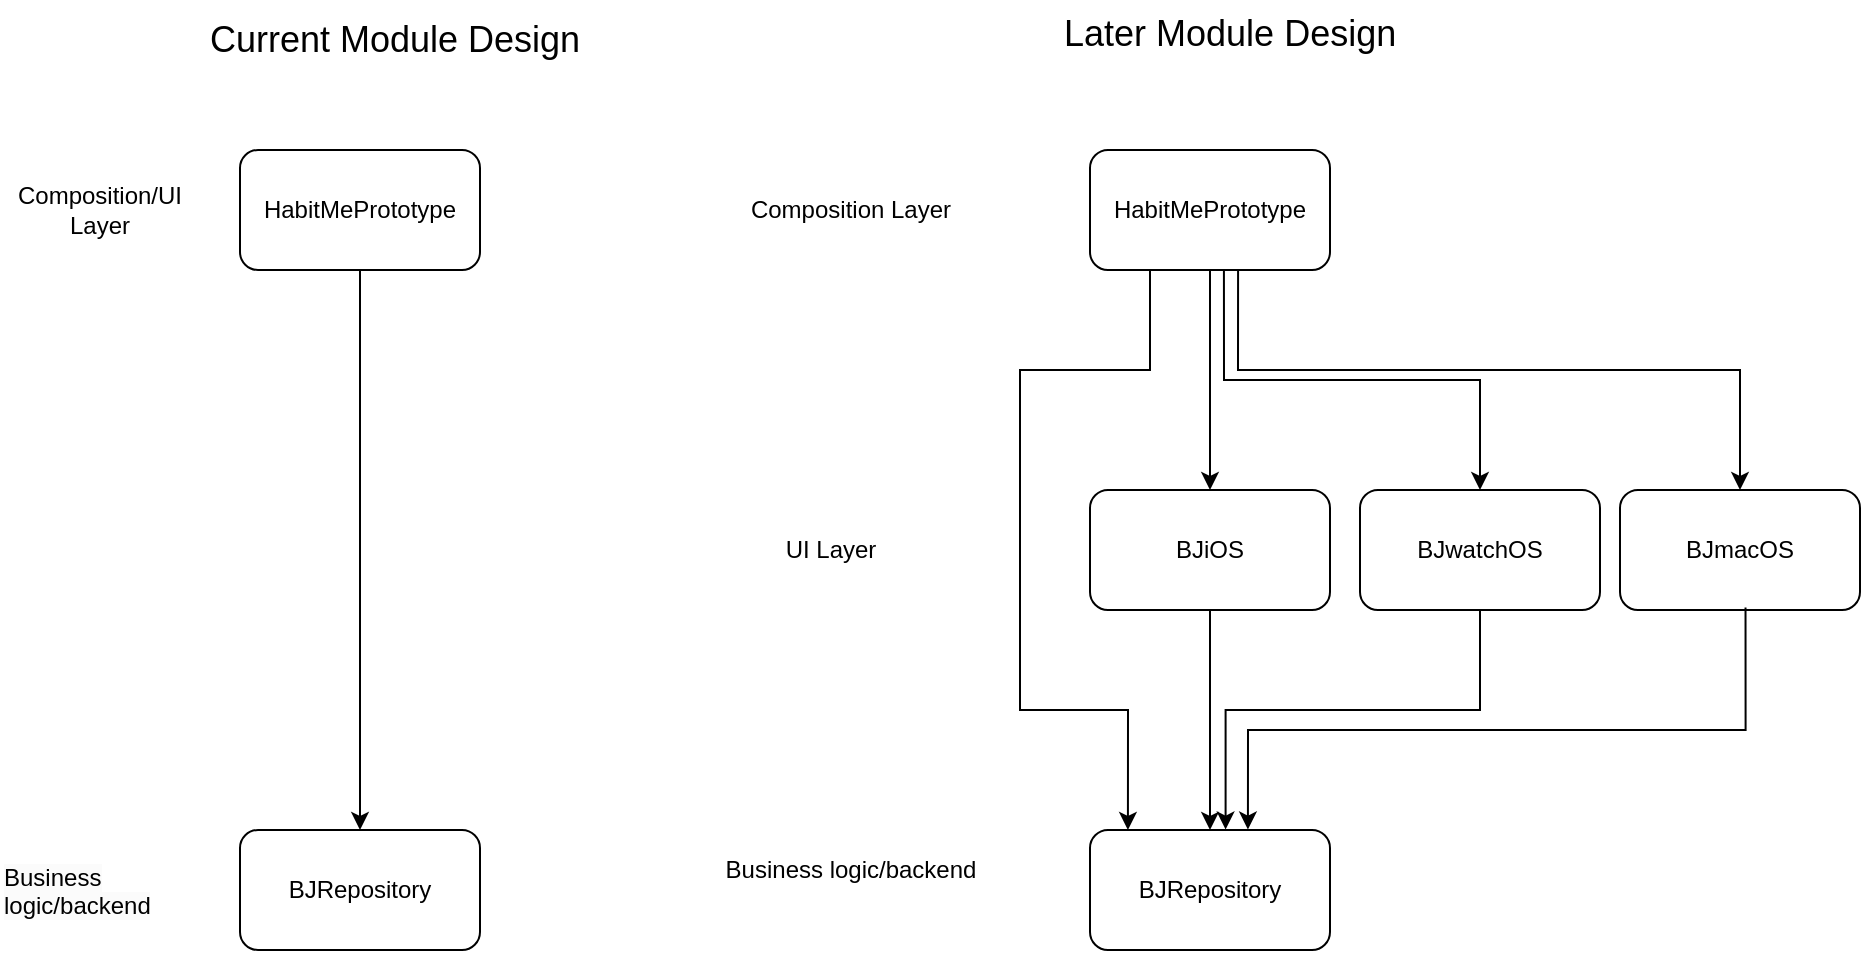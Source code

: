 <mxfile version="23.1.5" type="github">
  <diagram name="Page-1" id="viylSCbYCMRI-oeHruUv">
    <mxGraphModel dx="1306" dy="819" grid="1" gridSize="10" guides="1" tooltips="1" connect="1" arrows="1" fold="1" page="1" pageScale="1" pageWidth="850" pageHeight="1100" math="0" shadow="0">
      <root>
        <mxCell id="0" />
        <mxCell id="1" parent="0" />
        <mxCell id="X116DQQUG0WivFADeAh4-4" value="" style="edgeStyle=orthogonalEdgeStyle;rounded=0;orthogonalLoop=1;jettySize=auto;html=1;exitX=0.5;exitY=1;exitDx=0;exitDy=0;" parent="1" source="X116DQQUG0WivFADeAh4-2" target="X116DQQUG0WivFADeAh4-3" edge="1">
          <mxGeometry relative="1" as="geometry" />
        </mxCell>
        <mxCell id="X116DQQUG0WivFADeAh4-7" style="edgeStyle=orthogonalEdgeStyle;rounded=0;orthogonalLoop=1;jettySize=auto;html=1;exitX=0.25;exitY=1;exitDx=0;exitDy=0;entryX=0.158;entryY=0;entryDx=0;entryDy=0;entryPerimeter=0;" parent="1" source="X116DQQUG0WivFADeAh4-2" target="X116DQQUG0WivFADeAh4-5" edge="1">
          <mxGeometry relative="1" as="geometry">
            <Array as="points">
              <mxPoint x="575" y="250" />
              <mxPoint x="510" y="250" />
              <mxPoint x="510" y="420" />
              <mxPoint x="564" y="420" />
            </Array>
          </mxGeometry>
        </mxCell>
        <mxCell id="PIVEp6Jju3GblzilZsk4-2" style="edgeStyle=orthogonalEdgeStyle;rounded=0;orthogonalLoop=1;jettySize=auto;html=1;exitX=0.558;exitY=1;exitDx=0;exitDy=0;exitPerimeter=0;" edge="1" parent="1" source="X116DQQUG0WivFADeAh4-2" target="PIVEp6Jju3GblzilZsk4-1">
          <mxGeometry relative="1" as="geometry" />
        </mxCell>
        <mxCell id="PIVEp6Jju3GblzilZsk4-5" style="edgeStyle=orthogonalEdgeStyle;rounded=0;orthogonalLoop=1;jettySize=auto;html=1;exitX=0.617;exitY=1;exitDx=0;exitDy=0;exitPerimeter=0;" edge="1" parent="1" source="X116DQQUG0WivFADeAh4-2" target="PIVEp6Jju3GblzilZsk4-6">
          <mxGeometry relative="1" as="geometry">
            <mxPoint x="900" y="280" as="targetPoint" />
            <Array as="points">
              <mxPoint x="619" y="250" />
              <mxPoint x="870" y="250" />
            </Array>
          </mxGeometry>
        </mxCell>
        <mxCell id="X116DQQUG0WivFADeAh4-2" value="HabitMePrototype" style="rounded=1;whiteSpace=wrap;html=1;" parent="1" vertex="1">
          <mxGeometry x="545" y="140" width="120" height="60" as="geometry" />
        </mxCell>
        <mxCell id="X116DQQUG0WivFADeAh4-6" value="" style="edgeStyle=orthogonalEdgeStyle;rounded=0;orthogonalLoop=1;jettySize=auto;html=1;entryX=0.5;entryY=0;entryDx=0;entryDy=0;" parent="1" source="X116DQQUG0WivFADeAh4-3" target="X116DQQUG0WivFADeAh4-5" edge="1">
          <mxGeometry relative="1" as="geometry" />
        </mxCell>
        <mxCell id="X116DQQUG0WivFADeAh4-3" value="BJiOS" style="whiteSpace=wrap;html=1;rounded=1;" parent="1" vertex="1">
          <mxGeometry x="545" y="310" width="120" height="60" as="geometry" />
        </mxCell>
        <mxCell id="X116DQQUG0WivFADeAh4-5" value="BJRepository" style="whiteSpace=wrap;html=1;rounded=1;" parent="1" vertex="1">
          <mxGeometry x="545" y="480" width="120" height="60" as="geometry" />
        </mxCell>
        <mxCell id="X116DQQUG0WivFADeAh4-8" value="Composition Layer" style="text;html=1;align=center;verticalAlign=middle;resizable=0;points=[];autosize=1;strokeColor=none;fillColor=none;" parent="1" vertex="1">
          <mxGeometry x="365" y="155" width="120" height="30" as="geometry" />
        </mxCell>
        <mxCell id="X116DQQUG0WivFADeAh4-9" value="UI Layer" style="text;html=1;align=center;verticalAlign=middle;resizable=0;points=[];autosize=1;strokeColor=none;fillColor=none;" parent="1" vertex="1">
          <mxGeometry x="380" y="325" width="70" height="30" as="geometry" />
        </mxCell>
        <mxCell id="X116DQQUG0WivFADeAh4-10" value="Business logic/backend" style="text;html=1;align=center;verticalAlign=middle;resizable=0;points=[];autosize=1;strokeColor=none;fillColor=none;" parent="1" vertex="1">
          <mxGeometry x="350" y="485" width="150" height="30" as="geometry" />
        </mxCell>
        <mxCell id="PIVEp6Jju3GblzilZsk4-4" style="edgeStyle=orthogonalEdgeStyle;rounded=0;orthogonalLoop=1;jettySize=auto;html=1;exitX=0.5;exitY=1;exitDx=0;exitDy=0;entryX=0.565;entryY=-0.004;entryDx=0;entryDy=0;entryPerimeter=0;" edge="1" parent="1" source="PIVEp6Jju3GblzilZsk4-1" target="X116DQQUG0WivFADeAh4-5">
          <mxGeometry relative="1" as="geometry">
            <mxPoint x="614" y="470" as="targetPoint" />
            <Array as="points">
              <mxPoint x="740" y="420" />
              <mxPoint x="613" y="420" />
            </Array>
          </mxGeometry>
        </mxCell>
        <mxCell id="PIVEp6Jju3GblzilZsk4-1" value="BJwatchOS" style="whiteSpace=wrap;html=1;rounded=1;" vertex="1" parent="1">
          <mxGeometry x="680" y="310" width="120" height="60" as="geometry" />
        </mxCell>
        <mxCell id="PIVEp6Jju3GblzilZsk4-6" value="BJmacOS" style="whiteSpace=wrap;html=1;rounded=1;" vertex="1" parent="1">
          <mxGeometry x="810" y="310" width="120" height="60" as="geometry" />
        </mxCell>
        <mxCell id="PIVEp6Jju3GblzilZsk4-7" style="edgeStyle=orthogonalEdgeStyle;rounded=0;orthogonalLoop=1;jettySize=auto;html=1;exitX=0.523;exitY=0.98;exitDx=0;exitDy=0;entryX=0.658;entryY=-0.004;entryDx=0;entryDy=0;entryPerimeter=0;exitPerimeter=0;" edge="1" parent="1" source="PIVEp6Jju3GblzilZsk4-6" target="X116DQQUG0WivFADeAh4-5">
          <mxGeometry relative="1" as="geometry">
            <mxPoint x="873" y="390" as="sourcePoint" />
            <mxPoint x="624.32" y="489.28" as="targetPoint" />
            <Array as="points">
              <mxPoint x="873" y="430" />
              <mxPoint x="624" y="430" />
            </Array>
          </mxGeometry>
        </mxCell>
        <mxCell id="PIVEp6Jju3GblzilZsk4-10" style="edgeStyle=orthogonalEdgeStyle;rounded=0;orthogonalLoop=1;jettySize=auto;html=1;exitX=0.5;exitY=1;exitDx=0;exitDy=0;" edge="1" parent="1" source="PIVEp6Jju3GblzilZsk4-8" target="PIVEp6Jju3GblzilZsk4-9">
          <mxGeometry relative="1" as="geometry" />
        </mxCell>
        <mxCell id="PIVEp6Jju3GblzilZsk4-8" value="HabitMePrototype" style="rounded=1;whiteSpace=wrap;html=1;" vertex="1" parent="1">
          <mxGeometry x="120" y="140" width="120" height="60" as="geometry" />
        </mxCell>
        <mxCell id="PIVEp6Jju3GblzilZsk4-9" value="BJRepository" style="whiteSpace=wrap;html=1;rounded=1;" vertex="1" parent="1">
          <mxGeometry x="120" y="480" width="120" height="60" as="geometry" />
        </mxCell>
        <mxCell id="PIVEp6Jju3GblzilZsk4-11" value="Composition/UI Layer" style="text;html=1;align=center;verticalAlign=middle;whiteSpace=wrap;rounded=0;" vertex="1" parent="1">
          <mxGeometry x="20" y="155" width="60" height="30" as="geometry" />
        </mxCell>
        <mxCell id="PIVEp6Jju3GblzilZsk4-12" value="&lt;span style=&quot;caret-color: rgb(0, 0, 0); color: rgb(0, 0, 0); font-family: Helvetica; font-size: 12px; font-style: normal; font-variant-caps: normal; font-weight: 400; letter-spacing: normal; text-align: center; text-indent: 0px; text-transform: none; word-spacing: 0px; -webkit-text-stroke-width: 0px; background-color: rgb(251, 251, 251); text-decoration: none; float: none; display: inline !important;&quot;&gt;Business logic/backend&lt;/span&gt;" style="text;whiteSpace=wrap;html=1;" vertex="1" parent="1">
          <mxGeometry y="490" width="110" height="40" as="geometry" />
        </mxCell>
        <mxCell id="PIVEp6Jju3GblzilZsk4-13" value="Current Module Design" style="text;html=1;align=center;verticalAlign=middle;whiteSpace=wrap;rounded=0;fontSize=18;" vertex="1" parent="1">
          <mxGeometry x="100" y="70" width="195" height="30" as="geometry" />
        </mxCell>
        <mxCell id="PIVEp6Jju3GblzilZsk4-14" value="&lt;div style=&quot;text-align: center;&quot;&gt;&lt;font size=&quot;4&quot;&gt;Later Module Design&lt;/font&gt;&lt;/div&gt;" style="text;whiteSpace=wrap;html=1;" vertex="1" parent="1">
          <mxGeometry x="530" y="65" width="200" height="40" as="geometry" />
        </mxCell>
      </root>
    </mxGraphModel>
  </diagram>
</mxfile>
